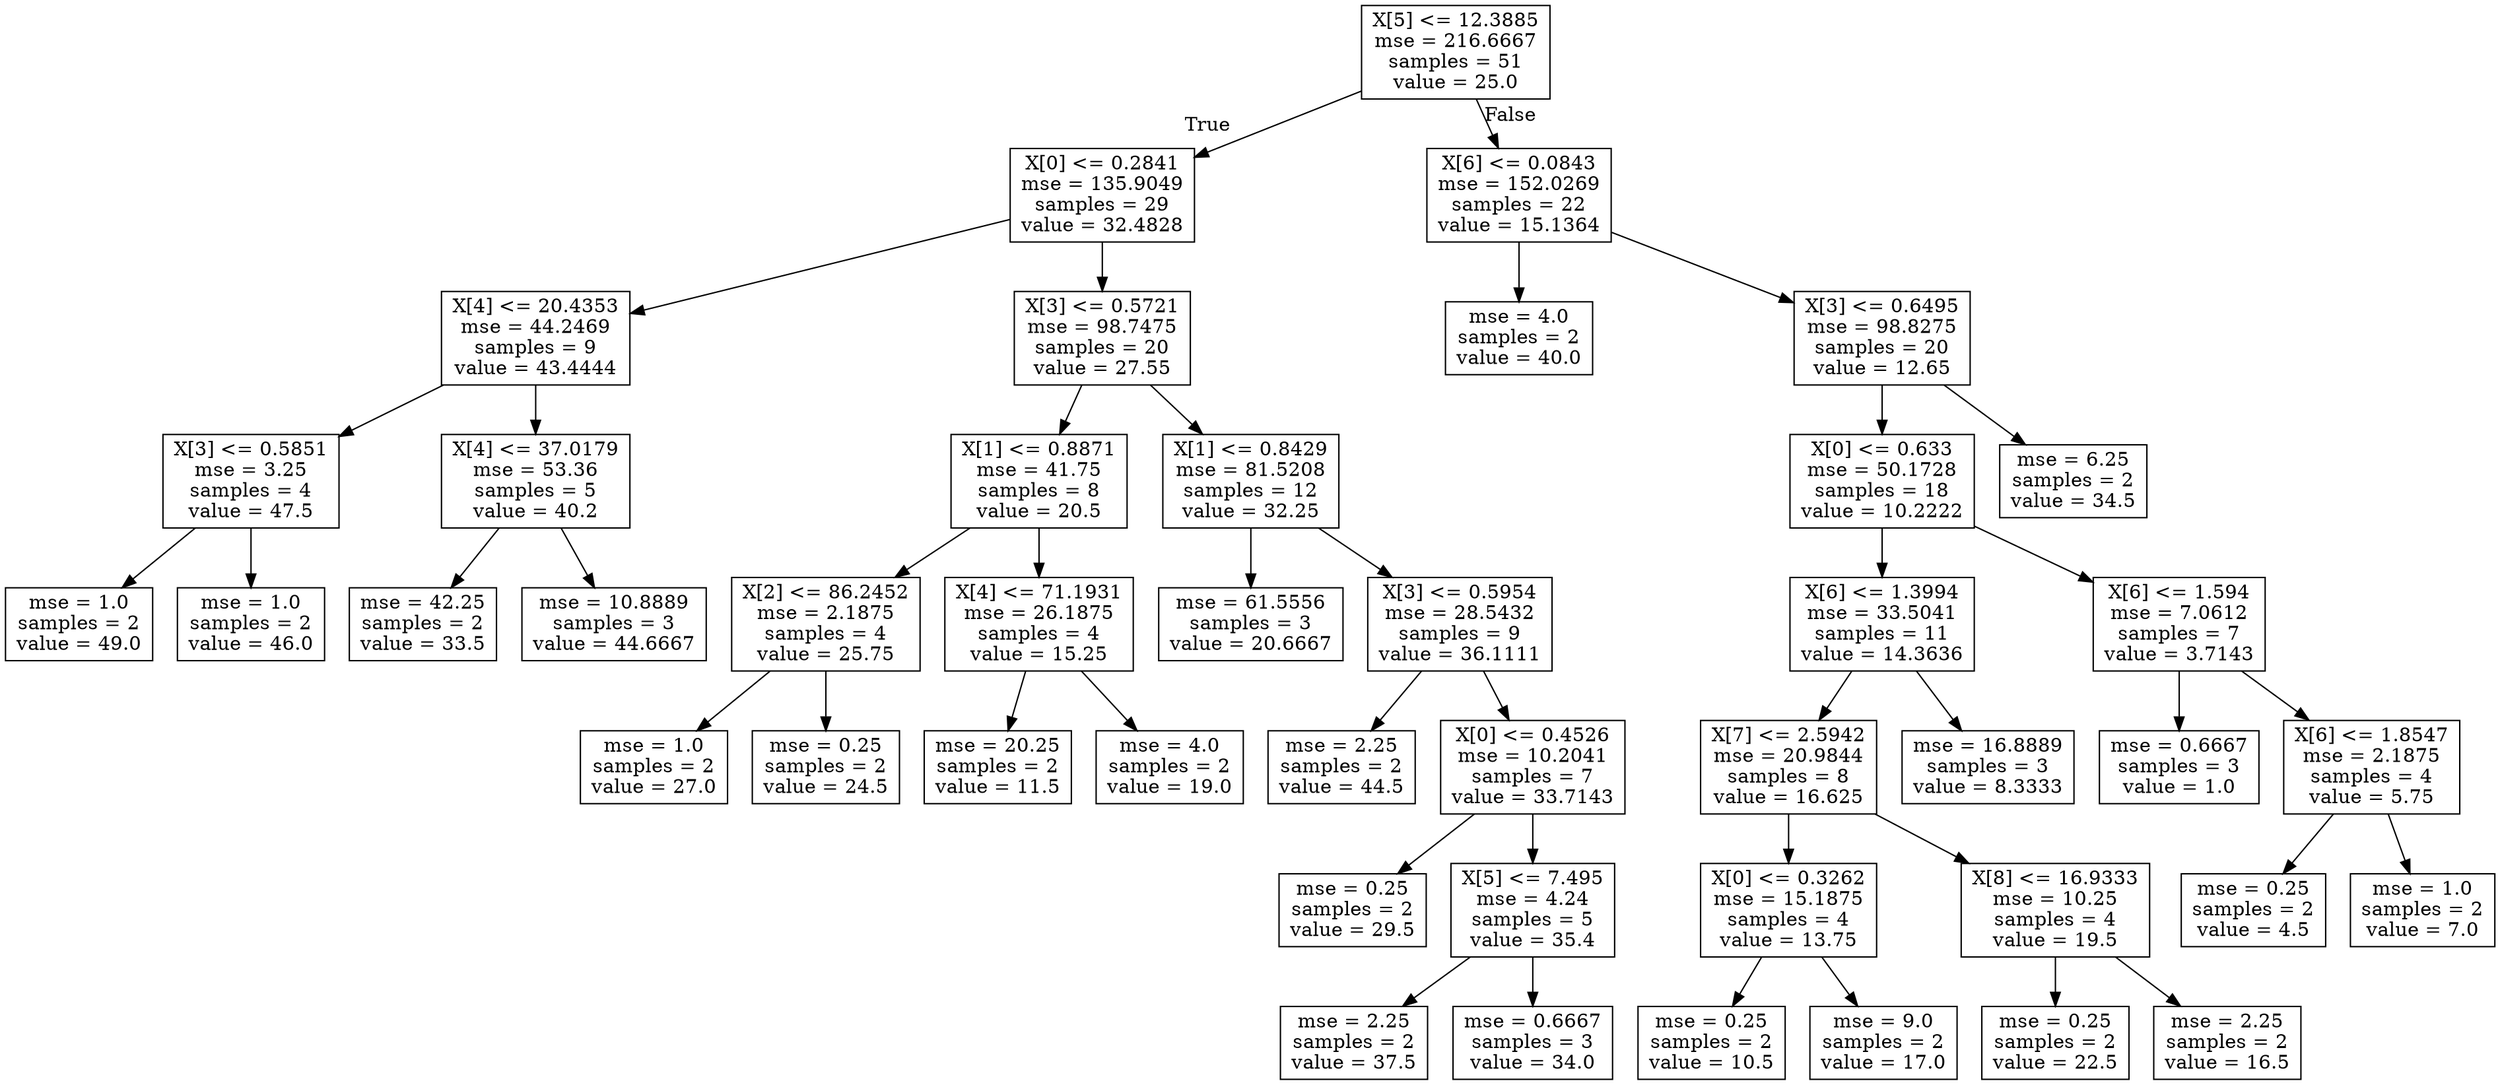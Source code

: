 digraph Tree {
node [shape=box] ;
0 [label="X[5] <= 12.3885\nmse = 216.6667\nsamples = 51\nvalue = 25.0"] ;
1 [label="X[0] <= 0.2841\nmse = 135.9049\nsamples = 29\nvalue = 32.4828"] ;
0 -> 1 [labeldistance=2.5, labelangle=45, headlabel="True"] ;
2 [label="X[4] <= 20.4353\nmse = 44.2469\nsamples = 9\nvalue = 43.4444"] ;
1 -> 2 ;
3 [label="X[3] <= 0.5851\nmse = 3.25\nsamples = 4\nvalue = 47.5"] ;
2 -> 3 ;
4 [label="mse = 1.0\nsamples = 2\nvalue = 49.0"] ;
3 -> 4 ;
5 [label="mse = 1.0\nsamples = 2\nvalue = 46.0"] ;
3 -> 5 ;
6 [label="X[4] <= 37.0179\nmse = 53.36\nsamples = 5\nvalue = 40.2"] ;
2 -> 6 ;
7 [label="mse = 42.25\nsamples = 2\nvalue = 33.5"] ;
6 -> 7 ;
8 [label="mse = 10.8889\nsamples = 3\nvalue = 44.6667"] ;
6 -> 8 ;
9 [label="X[3] <= 0.5721\nmse = 98.7475\nsamples = 20\nvalue = 27.55"] ;
1 -> 9 ;
10 [label="X[1] <= 0.8871\nmse = 41.75\nsamples = 8\nvalue = 20.5"] ;
9 -> 10 ;
11 [label="X[2] <= 86.2452\nmse = 2.1875\nsamples = 4\nvalue = 25.75"] ;
10 -> 11 ;
12 [label="mse = 1.0\nsamples = 2\nvalue = 27.0"] ;
11 -> 12 ;
13 [label="mse = 0.25\nsamples = 2\nvalue = 24.5"] ;
11 -> 13 ;
14 [label="X[4] <= 71.1931\nmse = 26.1875\nsamples = 4\nvalue = 15.25"] ;
10 -> 14 ;
15 [label="mse = 20.25\nsamples = 2\nvalue = 11.5"] ;
14 -> 15 ;
16 [label="mse = 4.0\nsamples = 2\nvalue = 19.0"] ;
14 -> 16 ;
17 [label="X[1] <= 0.8429\nmse = 81.5208\nsamples = 12\nvalue = 32.25"] ;
9 -> 17 ;
18 [label="mse = 61.5556\nsamples = 3\nvalue = 20.6667"] ;
17 -> 18 ;
19 [label="X[3] <= 0.5954\nmse = 28.5432\nsamples = 9\nvalue = 36.1111"] ;
17 -> 19 ;
20 [label="mse = 2.25\nsamples = 2\nvalue = 44.5"] ;
19 -> 20 ;
21 [label="X[0] <= 0.4526\nmse = 10.2041\nsamples = 7\nvalue = 33.7143"] ;
19 -> 21 ;
22 [label="mse = 0.25\nsamples = 2\nvalue = 29.5"] ;
21 -> 22 ;
23 [label="X[5] <= 7.495\nmse = 4.24\nsamples = 5\nvalue = 35.4"] ;
21 -> 23 ;
24 [label="mse = 2.25\nsamples = 2\nvalue = 37.5"] ;
23 -> 24 ;
25 [label="mse = 0.6667\nsamples = 3\nvalue = 34.0"] ;
23 -> 25 ;
26 [label="X[6] <= 0.0843\nmse = 152.0269\nsamples = 22\nvalue = 15.1364"] ;
0 -> 26 [labeldistance=2.5, labelangle=-45, headlabel="False"] ;
27 [label="mse = 4.0\nsamples = 2\nvalue = 40.0"] ;
26 -> 27 ;
28 [label="X[3] <= 0.6495\nmse = 98.8275\nsamples = 20\nvalue = 12.65"] ;
26 -> 28 ;
29 [label="X[0] <= 0.633\nmse = 50.1728\nsamples = 18\nvalue = 10.2222"] ;
28 -> 29 ;
30 [label="X[6] <= 1.3994\nmse = 33.5041\nsamples = 11\nvalue = 14.3636"] ;
29 -> 30 ;
31 [label="X[7] <= 2.5942\nmse = 20.9844\nsamples = 8\nvalue = 16.625"] ;
30 -> 31 ;
32 [label="X[0] <= 0.3262\nmse = 15.1875\nsamples = 4\nvalue = 13.75"] ;
31 -> 32 ;
33 [label="mse = 0.25\nsamples = 2\nvalue = 10.5"] ;
32 -> 33 ;
34 [label="mse = 9.0\nsamples = 2\nvalue = 17.0"] ;
32 -> 34 ;
35 [label="X[8] <= 16.9333\nmse = 10.25\nsamples = 4\nvalue = 19.5"] ;
31 -> 35 ;
36 [label="mse = 0.25\nsamples = 2\nvalue = 22.5"] ;
35 -> 36 ;
37 [label="mse = 2.25\nsamples = 2\nvalue = 16.5"] ;
35 -> 37 ;
38 [label="mse = 16.8889\nsamples = 3\nvalue = 8.3333"] ;
30 -> 38 ;
39 [label="X[6] <= 1.594\nmse = 7.0612\nsamples = 7\nvalue = 3.7143"] ;
29 -> 39 ;
40 [label="mse = 0.6667\nsamples = 3\nvalue = 1.0"] ;
39 -> 40 ;
41 [label="X[6] <= 1.8547\nmse = 2.1875\nsamples = 4\nvalue = 5.75"] ;
39 -> 41 ;
42 [label="mse = 0.25\nsamples = 2\nvalue = 4.5"] ;
41 -> 42 ;
43 [label="mse = 1.0\nsamples = 2\nvalue = 7.0"] ;
41 -> 43 ;
44 [label="mse = 6.25\nsamples = 2\nvalue = 34.5"] ;
28 -> 44 ;
}